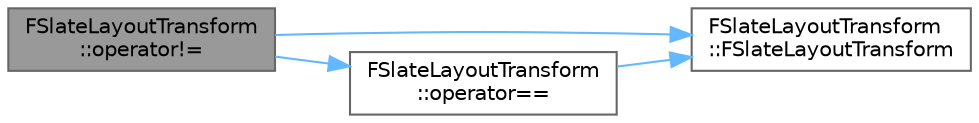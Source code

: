 digraph "FSlateLayoutTransform::operator!="
{
 // INTERACTIVE_SVG=YES
 // LATEX_PDF_SIZE
  bgcolor="transparent";
  edge [fontname=Helvetica,fontsize=10,labelfontname=Helvetica,labelfontsize=10];
  node [fontname=Helvetica,fontsize=10,shape=box,height=0.2,width=0.4];
  rankdir="LR";
  Node1 [id="Node000001",label="FSlateLayoutTransform\l::operator!=",height=0.2,width=0.4,color="gray40", fillcolor="grey60", style="filled", fontcolor="black",tooltip="Inequality."];
  Node1 -> Node2 [id="edge1_Node000001_Node000002",color="steelblue1",style="solid",tooltip=" "];
  Node2 [id="Node000002",label="FSlateLayoutTransform\l::FSlateLayoutTransform",height=0.2,width=0.4,color="grey40", fillcolor="white", style="filled",URL="$d5/d88/classFSlateLayoutTransform.html#a97ec9d38da4beb991676639b75bca57f",tooltip=" "];
  Node1 -> Node3 [id="edge2_Node000001_Node000003",color="steelblue1",style="solid",tooltip=" "];
  Node3 [id="Node000003",label="FSlateLayoutTransform\l::operator==",height=0.2,width=0.4,color="grey40", fillcolor="white", style="filled",URL="$d5/d88/classFSlateLayoutTransform.html#ab77df73e676a2da7358429e68a171055",tooltip="Equality."];
  Node3 -> Node2 [id="edge3_Node000003_Node000002",color="steelblue1",style="solid",tooltip=" "];
}
